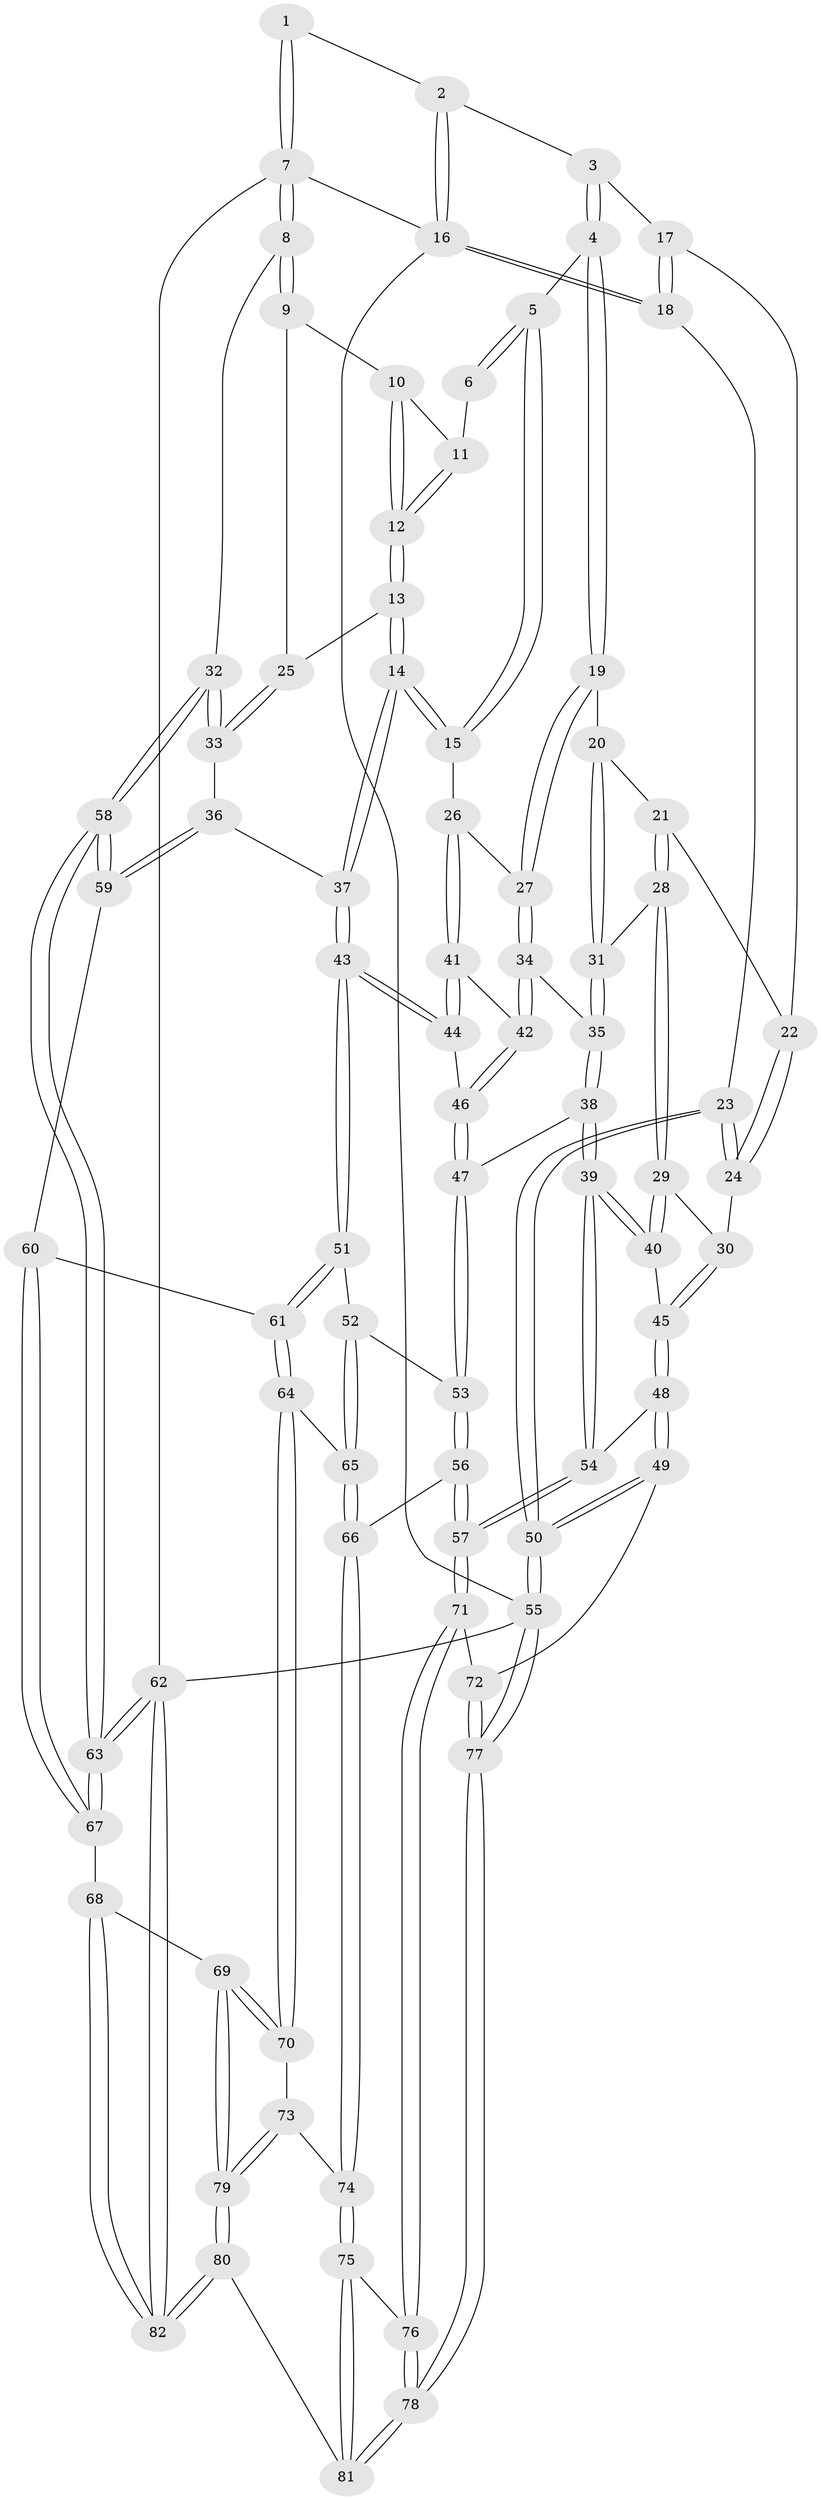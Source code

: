 // Generated by graph-tools (version 1.1) at 2025/11/02/27/25 16:11:58]
// undirected, 82 vertices, 202 edges
graph export_dot {
graph [start="1"]
  node [color=gray90,style=filled];
  1 [pos="+0.7311896486368812+0"];
  2 [pos="+0.1848036232882427+0"];
  3 [pos="+0.22701816382963497+0"];
  4 [pos="+0.4471683391637715+0.15468268615537628"];
  5 [pos="+0.7258620166245292+0"];
  6 [pos="+0.7311046902590391+0"];
  7 [pos="+1+0"];
  8 [pos="+1+0.10497564865055652"];
  9 [pos="+1+0.1446937364894176"];
  10 [pos="+0.9531805045663657+0.1302528978118719"];
  11 [pos="+0.8162435165525783+0"];
  12 [pos="+0.8106147420705755+0.2160970282840965"];
  13 [pos="+0.7681407425161657+0.2650818359338638"];
  14 [pos="+0.6946105891305681+0.29393496950575126"];
  15 [pos="+0.6593620168795984+0.27636734990773554"];
  16 [pos="+0+0"];
  17 [pos="+0.18184941708706953+0.08780711737432625"];
  18 [pos="+0+0.24059218872966398"];
  19 [pos="+0.4669890783321632+0.21684724362656643"];
  20 [pos="+0.36339090915344935+0.24491764181363182"];
  21 [pos="+0.21436584344335102+0.2451189114844197"];
  22 [pos="+0.17735130167024968+0.14136621957265527"];
  23 [pos="+0+0.3448867630748152"];
  24 [pos="+0+0.34353776349072995"];
  25 [pos="+0.925591789246928+0.3022649713896167"];
  26 [pos="+0.6535487876059456+0.2768137782138608"];
  27 [pos="+0.4753034537186261+0.22569004940238654"];
  28 [pos="+0.19134432003991622+0.3337967088718171"];
  29 [pos="+0.1526098847223174+0.3586955374978379"];
  30 [pos="+0+0.3617664499112379"];
  31 [pos="+0.2800780431709678+0.3796341201247682"];
  32 [pos="+1+0.43629277034291913"];
  33 [pos="+0.9852914839702203+0.38810040761468784"];
  34 [pos="+0.4023357951837499+0.4008463853473476"];
  35 [pos="+0.3403591007311062+0.4374376338748178"];
  36 [pos="+0.7996864334169639+0.4895803607189387"];
  37 [pos="+0.7788034079486571+0.4952208232027786"];
  38 [pos="+0.3225753576806973+0.5084836115971376"];
  39 [pos="+0.3138223259363747+0.521885657241841"];
  40 [pos="+0.18135544916952406+0.4974220461757593"];
  41 [pos="+0.5583699937559194+0.42709827075293527"];
  42 [pos="+0.515115417241574+0.4736098016972708"];
  43 [pos="+0.7655415114237947+0.5372629996794891"];
  44 [pos="+0.6508850005528127+0.522941656574259"];
  45 [pos="+0.13073473064105398+0.5427211118939527"];
  46 [pos="+0.5181874598124715+0.5308380347341765"];
  47 [pos="+0.5116787766199682+0.5448212062045464"];
  48 [pos="+0.08963883101554763+0.6591867547730537"];
  49 [pos="+0.059533858299914734+0.6975358172838446"];
  50 [pos="+0+0.7531964896488085"];
  51 [pos="+0.7656667084787769+0.5557666853041093"];
  52 [pos="+0.6452702588244889+0.6413900145231005"];
  53 [pos="+0.5101619356142766+0.6408217940383178"];
  54 [pos="+0.31441824071631325+0.5806833870076934"];
  55 [pos="+0+1"];
  56 [pos="+0.500979690738881+0.6518731562415595"];
  57 [pos="+0.3885262592801607+0.729078739452773"];
  58 [pos="+1+0.5859981723057885"];
  59 [pos="+1+0.5893644223357237"];
  60 [pos="+0.8487823475805554+0.6496506372708074"];
  61 [pos="+0.8154450410761326+0.6374922004999577"];
  62 [pos="+1+1"];
  63 [pos="+1+0.8064582832455954"];
  64 [pos="+0.7766260807575861+0.7422878024965707"];
  65 [pos="+0.6512442018081533+0.7348150496310553"];
  66 [pos="+0.6224617744592748+0.7858431763381907"];
  67 [pos="+0.9760411140982119+0.8206867957882494"];
  68 [pos="+0.917439692095705+0.8559258238626973"];
  69 [pos="+0.8382771770786729+0.8615663352793166"];
  70 [pos="+0.777365320929641+0.818816867850809"];
  71 [pos="+0.3813252750390056+0.7520485396162632"];
  72 [pos="+0.23360558576805412+0.7842811274668279"];
  73 [pos="+0.6971246394891881+0.851800579617175"];
  74 [pos="+0.6189816886382238+0.8300823635524224"];
  75 [pos="+0.5745500701718762+0.8566631465638479"];
  76 [pos="+0.4360215357796035+0.8539371592102984"];
  77 [pos="+0.11824011285537527+1"];
  78 [pos="+0.3571674617699083+1"];
  79 [pos="+0.7299359832513618+1"];
  80 [pos="+0.724540147274742+1"];
  81 [pos="+0.6839032127500884+1"];
  82 [pos="+0.9308068030025446+1"];
  1 -- 2;
  1 -- 7;
  1 -- 7;
  2 -- 3;
  2 -- 16;
  2 -- 16;
  3 -- 4;
  3 -- 4;
  3 -- 17;
  4 -- 5;
  4 -- 19;
  4 -- 19;
  5 -- 6;
  5 -- 6;
  5 -- 15;
  5 -- 15;
  6 -- 11;
  7 -- 8;
  7 -- 8;
  7 -- 16;
  7 -- 62;
  8 -- 9;
  8 -- 9;
  8 -- 32;
  9 -- 10;
  9 -- 25;
  10 -- 11;
  10 -- 12;
  10 -- 12;
  11 -- 12;
  11 -- 12;
  12 -- 13;
  12 -- 13;
  13 -- 14;
  13 -- 14;
  13 -- 25;
  14 -- 15;
  14 -- 15;
  14 -- 37;
  14 -- 37;
  15 -- 26;
  16 -- 18;
  16 -- 18;
  16 -- 55;
  17 -- 18;
  17 -- 18;
  17 -- 22;
  18 -- 23;
  19 -- 20;
  19 -- 27;
  19 -- 27;
  20 -- 21;
  20 -- 31;
  20 -- 31;
  21 -- 22;
  21 -- 28;
  21 -- 28;
  22 -- 24;
  22 -- 24;
  23 -- 24;
  23 -- 24;
  23 -- 50;
  23 -- 50;
  24 -- 30;
  25 -- 33;
  25 -- 33;
  26 -- 27;
  26 -- 41;
  26 -- 41;
  27 -- 34;
  27 -- 34;
  28 -- 29;
  28 -- 29;
  28 -- 31;
  29 -- 30;
  29 -- 40;
  29 -- 40;
  30 -- 45;
  30 -- 45;
  31 -- 35;
  31 -- 35;
  32 -- 33;
  32 -- 33;
  32 -- 58;
  32 -- 58;
  33 -- 36;
  34 -- 35;
  34 -- 42;
  34 -- 42;
  35 -- 38;
  35 -- 38;
  36 -- 37;
  36 -- 59;
  36 -- 59;
  37 -- 43;
  37 -- 43;
  38 -- 39;
  38 -- 39;
  38 -- 47;
  39 -- 40;
  39 -- 40;
  39 -- 54;
  39 -- 54;
  40 -- 45;
  41 -- 42;
  41 -- 44;
  41 -- 44;
  42 -- 46;
  42 -- 46;
  43 -- 44;
  43 -- 44;
  43 -- 51;
  43 -- 51;
  44 -- 46;
  45 -- 48;
  45 -- 48;
  46 -- 47;
  46 -- 47;
  47 -- 53;
  47 -- 53;
  48 -- 49;
  48 -- 49;
  48 -- 54;
  49 -- 50;
  49 -- 50;
  49 -- 72;
  50 -- 55;
  50 -- 55;
  51 -- 52;
  51 -- 61;
  51 -- 61;
  52 -- 53;
  52 -- 65;
  52 -- 65;
  53 -- 56;
  53 -- 56;
  54 -- 57;
  54 -- 57;
  55 -- 77;
  55 -- 77;
  55 -- 62;
  56 -- 57;
  56 -- 57;
  56 -- 66;
  57 -- 71;
  57 -- 71;
  58 -- 59;
  58 -- 59;
  58 -- 63;
  58 -- 63;
  59 -- 60;
  60 -- 61;
  60 -- 67;
  60 -- 67;
  61 -- 64;
  61 -- 64;
  62 -- 63;
  62 -- 63;
  62 -- 82;
  62 -- 82;
  63 -- 67;
  63 -- 67;
  64 -- 65;
  64 -- 70;
  64 -- 70;
  65 -- 66;
  65 -- 66;
  66 -- 74;
  66 -- 74;
  67 -- 68;
  68 -- 69;
  68 -- 82;
  68 -- 82;
  69 -- 70;
  69 -- 70;
  69 -- 79;
  69 -- 79;
  70 -- 73;
  71 -- 72;
  71 -- 76;
  71 -- 76;
  72 -- 77;
  72 -- 77;
  73 -- 74;
  73 -- 79;
  73 -- 79;
  74 -- 75;
  74 -- 75;
  75 -- 76;
  75 -- 81;
  75 -- 81;
  76 -- 78;
  76 -- 78;
  77 -- 78;
  77 -- 78;
  78 -- 81;
  78 -- 81;
  79 -- 80;
  79 -- 80;
  80 -- 81;
  80 -- 82;
  80 -- 82;
}
